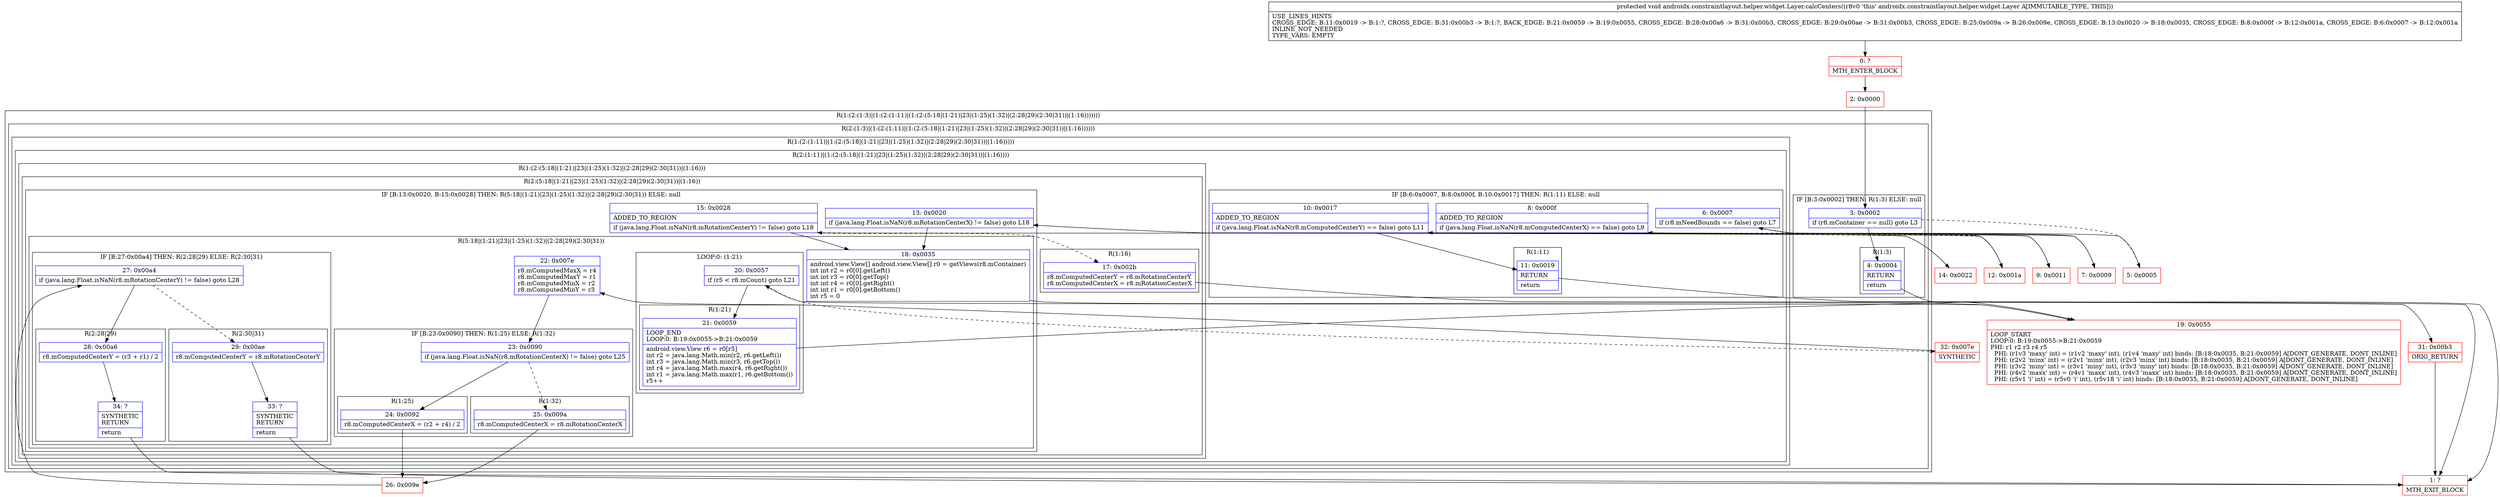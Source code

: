 digraph "CFG forandroidx.constraintlayout.helper.widget.Layer.calcCenters()V" {
subgraph cluster_Region_1331078064 {
label = "R(1:(2:(1:3)|(1:(2:(1:11)|(1:(2:(5:18|(1:21)|23|(1:25)(1:32)|(2:28|29)(2:30|31))|(1:16)))))))";
node [shape=record,color=blue];
subgraph cluster_Region_1162382608 {
label = "R(2:(1:3)|(1:(2:(1:11)|(1:(2:(5:18|(1:21)|23|(1:25)(1:32)|(2:28|29)(2:30|31))|(1:16))))))";
node [shape=record,color=blue];
subgraph cluster_IfRegion_1575932945 {
label = "IF [B:3:0x0002] THEN: R(1:3) ELSE: null";
node [shape=record,color=blue];
Node_3 [shape=record,label="{3\:\ 0x0002|if (r8.mContainer == null) goto L3\l}"];
subgraph cluster_Region_53527212 {
label = "R(1:3)";
node [shape=record,color=blue];
Node_4 [shape=record,label="{4\:\ 0x0004|RETURN\l|return\l}"];
}
}
subgraph cluster_Region_2030152281 {
label = "R(1:(2:(1:11)|(1:(2:(5:18|(1:21)|23|(1:25)(1:32)|(2:28|29)(2:30|31))|(1:16)))))";
node [shape=record,color=blue];
subgraph cluster_Region_2015397988 {
label = "R(2:(1:11)|(1:(2:(5:18|(1:21)|23|(1:25)(1:32)|(2:28|29)(2:30|31))|(1:16))))";
node [shape=record,color=blue];
subgraph cluster_IfRegion_1397069101 {
label = "IF [B:6:0x0007, B:8:0x000f, B:10:0x0017] THEN: R(1:11) ELSE: null";
node [shape=record,color=blue];
Node_6 [shape=record,label="{6\:\ 0x0007|if (r8.mNeedBounds == false) goto L7\l}"];
Node_8 [shape=record,label="{8\:\ 0x000f|ADDED_TO_REGION\l|if (java.lang.Float.isNaN(r8.mComputedCenterX) == false) goto L9\l}"];
Node_10 [shape=record,label="{10\:\ 0x0017|ADDED_TO_REGION\l|if (java.lang.Float.isNaN(r8.mComputedCenterY) == false) goto L11\l}"];
subgraph cluster_Region_1457854539 {
label = "R(1:11)";
node [shape=record,color=blue];
Node_11 [shape=record,label="{11\:\ 0x0019|RETURN\l|return\l}"];
}
}
subgraph cluster_Region_583152556 {
label = "R(1:(2:(5:18|(1:21)|23|(1:25)(1:32)|(2:28|29)(2:30|31))|(1:16)))";
node [shape=record,color=blue];
subgraph cluster_Region_1591602232 {
label = "R(2:(5:18|(1:21)|23|(1:25)(1:32)|(2:28|29)(2:30|31))|(1:16))";
node [shape=record,color=blue];
subgraph cluster_IfRegion_558818867 {
label = "IF [B:13:0x0020, B:15:0x0028] THEN: R(5:18|(1:21)|23|(1:25)(1:32)|(2:28|29)(2:30|31)) ELSE: null";
node [shape=record,color=blue];
Node_13 [shape=record,label="{13\:\ 0x0020|if (java.lang.Float.isNaN(r8.mRotationCenterX) != false) goto L18\l}"];
Node_15 [shape=record,label="{15\:\ 0x0028|ADDED_TO_REGION\l|if (java.lang.Float.isNaN(r8.mRotationCenterY) != false) goto L18\l}"];
subgraph cluster_Region_1411552556 {
label = "R(5:18|(1:21)|23|(1:25)(1:32)|(2:28|29)(2:30|31))";
node [shape=record,color=blue];
Node_18 [shape=record,label="{18\:\ 0x0035|android.view.View[] android.view.View[] r0 = getViews(r8.mContainer)\lint int r2 = r0[0].getLeft()\lint int r3 = r0[0].getTop()\lint int r4 = r0[0].getRight()\lint int r1 = r0[0].getBottom()\lint r5 = 0\l}"];
subgraph cluster_LoopRegion_1066136890 {
label = "LOOP:0: (1:21)";
node [shape=record,color=blue];
Node_20 [shape=record,label="{20\:\ 0x0057|if (r5 \< r8.mCount) goto L21\l}"];
subgraph cluster_Region_243539550 {
label = "R(1:21)";
node [shape=record,color=blue];
Node_21 [shape=record,label="{21\:\ 0x0059|LOOP_END\lLOOP:0: B:19:0x0055\-\>B:21:0x0059\l|android.view.View r6 = r0[r5]\lint r2 = java.lang.Math.min(r2, r6.getLeft())\lint r3 = java.lang.Math.min(r3, r6.getTop())\lint r4 = java.lang.Math.max(r4, r6.getRight())\lint r1 = java.lang.Math.max(r1, r6.getBottom())\lr5++\l}"];
}
}
Node_22 [shape=record,label="{22\:\ 0x007e|r8.mComputedMaxX = r4\lr8.mComputedMaxY = r1\lr8.mComputedMinX = r2\lr8.mComputedMinY = r3\l}"];
subgraph cluster_IfRegion_1603769617 {
label = "IF [B:23:0x0090] THEN: R(1:25) ELSE: R(1:32)";
node [shape=record,color=blue];
Node_23 [shape=record,label="{23\:\ 0x0090|if (java.lang.Float.isNaN(r8.mRotationCenterX) != false) goto L25\l}"];
subgraph cluster_Region_2009974584 {
label = "R(1:25)";
node [shape=record,color=blue];
Node_24 [shape=record,label="{24\:\ 0x0092|r8.mComputedCenterX = (r2 + r4) \/ 2\l}"];
}
subgraph cluster_Region_1820037660 {
label = "R(1:32)";
node [shape=record,color=blue];
Node_25 [shape=record,label="{25\:\ 0x009a|r8.mComputedCenterX = r8.mRotationCenterX\l}"];
}
}
subgraph cluster_IfRegion_1576411015 {
label = "IF [B:27:0x00a4] THEN: R(2:28|29) ELSE: R(2:30|31)";
node [shape=record,color=blue];
Node_27 [shape=record,label="{27\:\ 0x00a4|if (java.lang.Float.isNaN(r8.mRotationCenterY) != false) goto L28\l}"];
subgraph cluster_Region_2143327259 {
label = "R(2:28|29)";
node [shape=record,color=blue];
Node_28 [shape=record,label="{28\:\ 0x00a6|r8.mComputedCenterY = (r3 + r1) \/ 2\l}"];
Node_34 [shape=record,label="{34\:\ ?|SYNTHETIC\lRETURN\l|return\l}"];
}
subgraph cluster_Region_190776692 {
label = "R(2:30|31)";
node [shape=record,color=blue];
Node_29 [shape=record,label="{29\:\ 0x00ae|r8.mComputedCenterY = r8.mRotationCenterY\l}"];
Node_33 [shape=record,label="{33\:\ ?|SYNTHETIC\lRETURN\l|return\l}"];
}
}
}
}
subgraph cluster_Region_1753425427 {
label = "R(1:16)";
node [shape=record,color=blue];
Node_17 [shape=record,label="{17\:\ 0x002b|r8.mComputedCenterY = r8.mRotationCenterY\lr8.mComputedCenterX = r8.mRotationCenterX\l}"];
}
}
}
}
}
}
}
Node_0 [shape=record,color=red,label="{0\:\ ?|MTH_ENTER_BLOCK\l}"];
Node_2 [shape=record,color=red,label="{2\:\ 0x0000}"];
Node_1 [shape=record,color=red,label="{1\:\ ?|MTH_EXIT_BLOCK\l}"];
Node_5 [shape=record,color=red,label="{5\:\ 0x0005}"];
Node_7 [shape=record,color=red,label="{7\:\ 0x0009}"];
Node_9 [shape=record,color=red,label="{9\:\ 0x0011}"];
Node_12 [shape=record,color=red,label="{12\:\ 0x001a}"];
Node_14 [shape=record,color=red,label="{14\:\ 0x0022}"];
Node_31 [shape=record,color=red,label="{31\:\ 0x00b3|ORIG_RETURN\l}"];
Node_19 [shape=record,color=red,label="{19\:\ 0x0055|LOOP_START\lLOOP:0: B:19:0x0055\-\>B:21:0x0059\lPHI: r1 r2 r3 r4 r5 \l  PHI: (r1v3 'maxy' int) = (r1v2 'maxy' int), (r1v4 'maxy' int) binds: [B:18:0x0035, B:21:0x0059] A[DONT_GENERATE, DONT_INLINE]\l  PHI: (r2v2 'minx' int) = (r2v1 'minx' int), (r2v3 'minx' int) binds: [B:18:0x0035, B:21:0x0059] A[DONT_GENERATE, DONT_INLINE]\l  PHI: (r3v2 'miny' int) = (r3v1 'miny' int), (r3v3 'miny' int) binds: [B:18:0x0035, B:21:0x0059] A[DONT_GENERATE, DONT_INLINE]\l  PHI: (r4v2 'maxx' int) = (r4v1 'maxx' int), (r4v3 'maxx' int) binds: [B:18:0x0035, B:21:0x0059] A[DONT_GENERATE, DONT_INLINE]\l  PHI: (r5v1 'i' int) = (r5v0 'i' int), (r5v18 'i' int) binds: [B:18:0x0035, B:21:0x0059] A[DONT_GENERATE, DONT_INLINE]\l}"];
Node_32 [shape=record,color=red,label="{32\:\ 0x007e|SYNTHETIC\l}"];
Node_26 [shape=record,color=red,label="{26\:\ 0x009e}"];
MethodNode[shape=record,label="{protected void androidx.constraintlayout.helper.widget.Layer.calcCenters((r8v0 'this' androidx.constraintlayout.helper.widget.Layer A[IMMUTABLE_TYPE, THIS]))  | USE_LINES_HINTS\lCROSS_EDGE: B:11:0x0019 \-\> B:1:?, CROSS_EDGE: B:31:0x00b3 \-\> B:1:?, BACK_EDGE: B:21:0x0059 \-\> B:19:0x0055, CROSS_EDGE: B:28:0x00a6 \-\> B:31:0x00b3, CROSS_EDGE: B:29:0x00ae \-\> B:31:0x00b3, CROSS_EDGE: B:25:0x009a \-\> B:26:0x009e, CROSS_EDGE: B:13:0x0020 \-\> B:18:0x0035, CROSS_EDGE: B:8:0x000f \-\> B:12:0x001a, CROSS_EDGE: B:6:0x0007 \-\> B:12:0x001a\lINLINE_NOT_NEEDED\lTYPE_VARS: EMPTY\l}"];
MethodNode -> Node_0;Node_3 -> Node_4;
Node_3 -> Node_5[style=dashed];
Node_4 -> Node_1;
Node_6 -> Node_7;
Node_6 -> Node_12[style=dashed];
Node_8 -> Node_9;
Node_8 -> Node_12[style=dashed];
Node_10 -> Node_11;
Node_10 -> Node_12[style=dashed];
Node_11 -> Node_1;
Node_13 -> Node_14[style=dashed];
Node_13 -> Node_18;
Node_15 -> Node_17[style=dashed];
Node_15 -> Node_18;
Node_18 -> Node_19;
Node_20 -> Node_21;
Node_20 -> Node_32[style=dashed];
Node_21 -> Node_19;
Node_22 -> Node_23;
Node_23 -> Node_24;
Node_23 -> Node_25[style=dashed];
Node_24 -> Node_26;
Node_25 -> Node_26;
Node_27 -> Node_28;
Node_27 -> Node_29[style=dashed];
Node_28 -> Node_34;
Node_34 -> Node_1;
Node_29 -> Node_33;
Node_33 -> Node_1;
Node_17 -> Node_31;
Node_0 -> Node_2;
Node_2 -> Node_3;
Node_5 -> Node_6;
Node_7 -> Node_8;
Node_9 -> Node_10;
Node_12 -> Node_13;
Node_14 -> Node_15;
Node_31 -> Node_1;
Node_19 -> Node_20;
Node_32 -> Node_22;
Node_26 -> Node_27;
}

